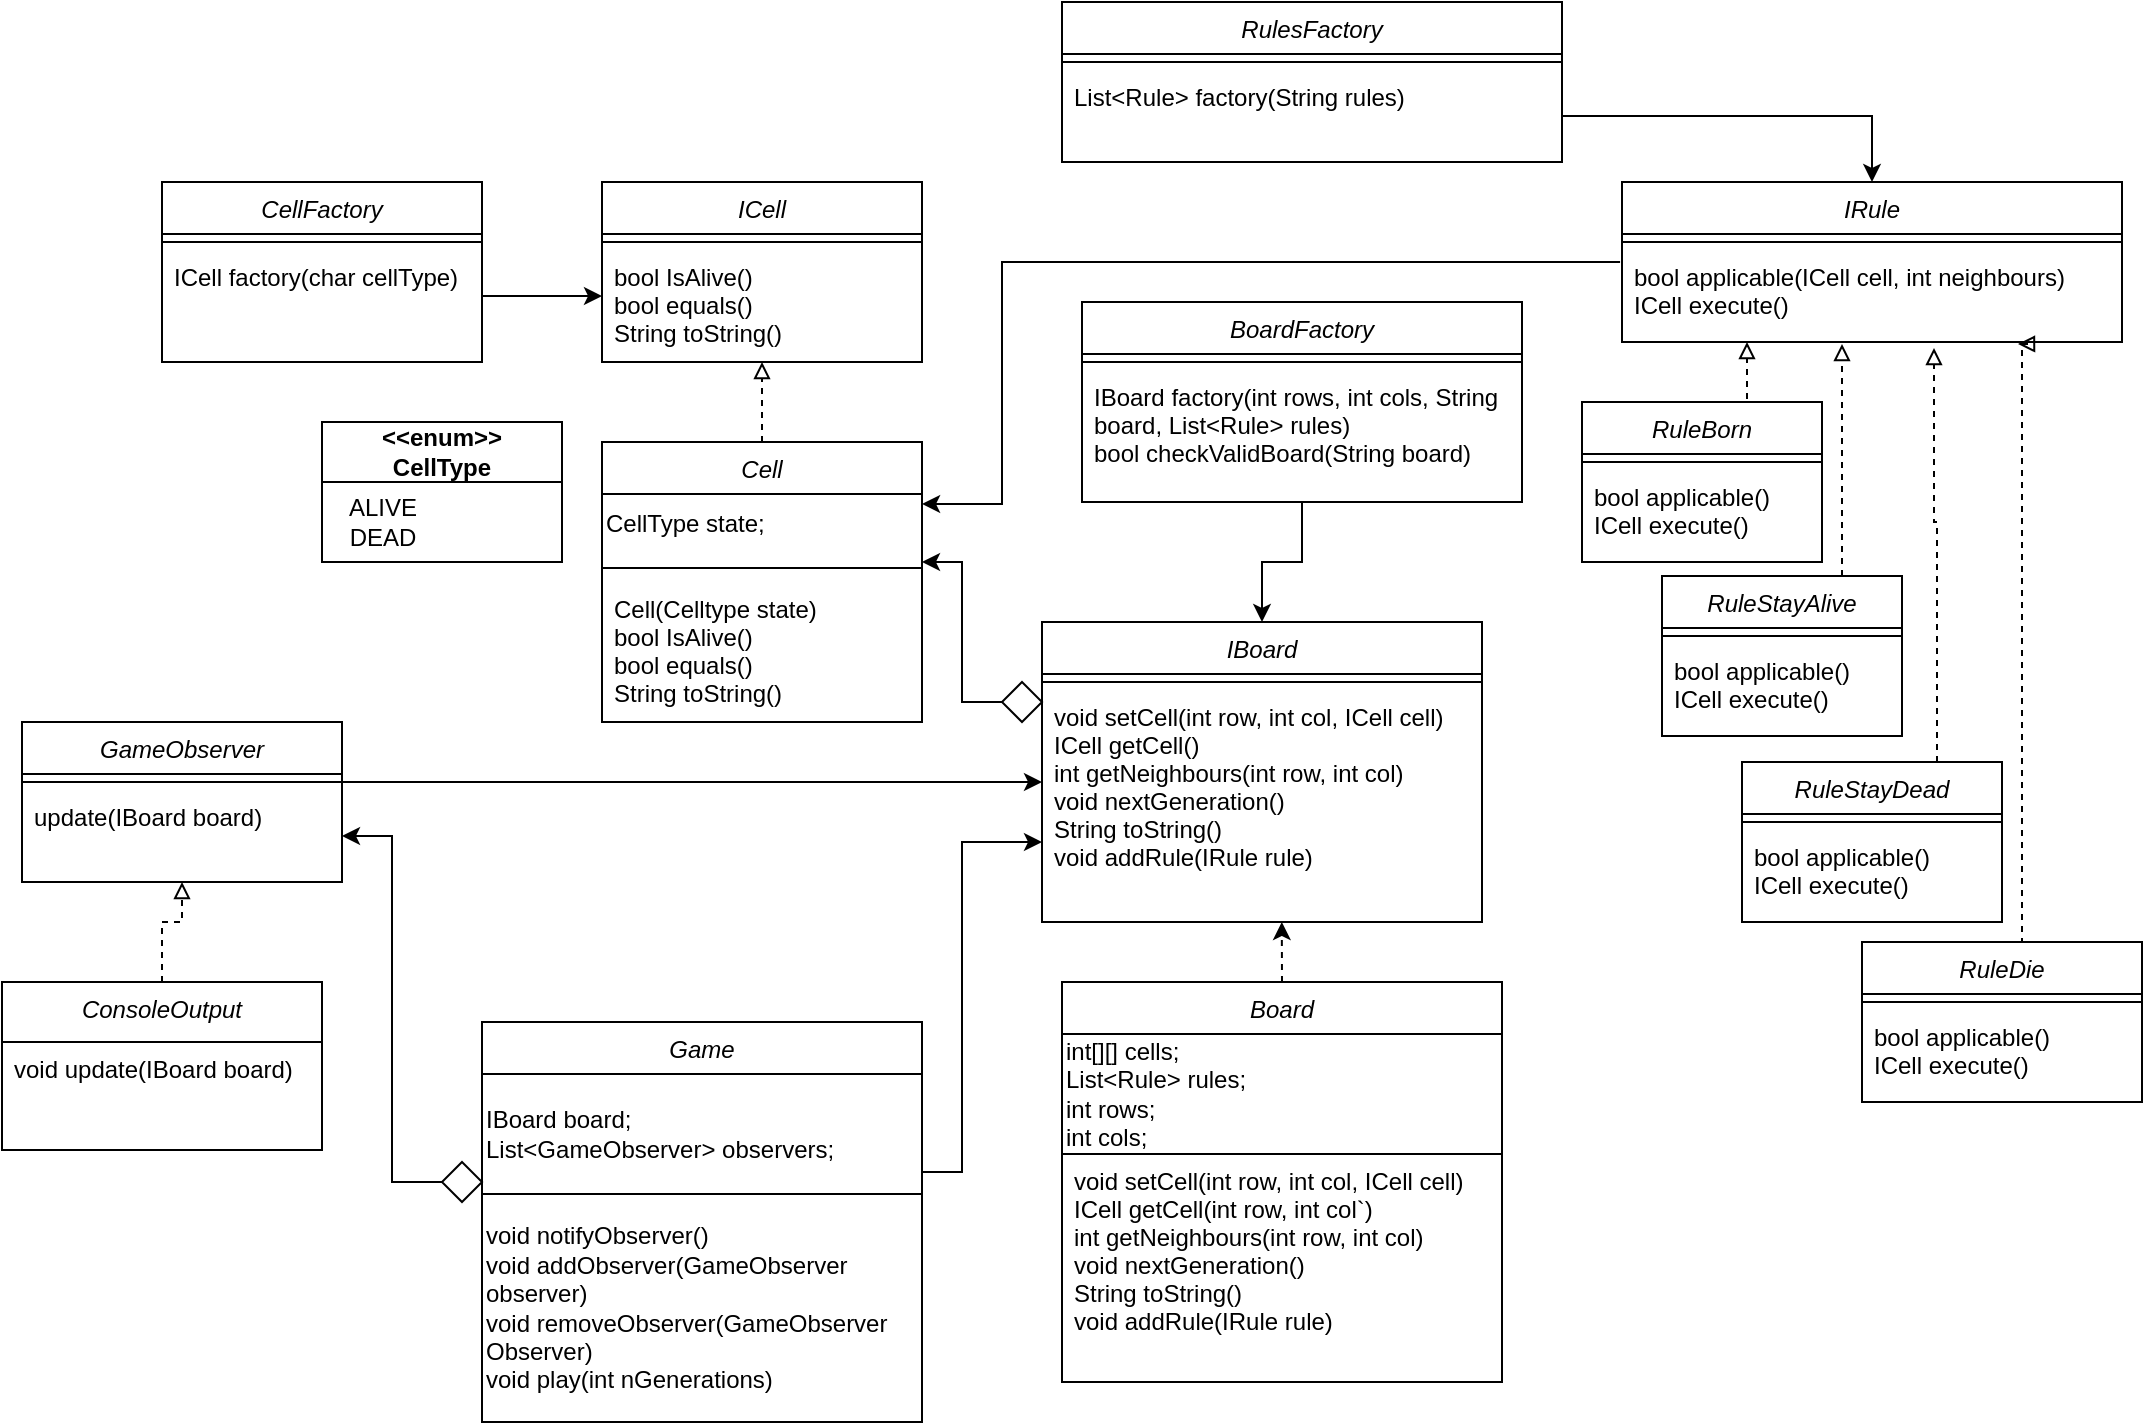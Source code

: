 <mxfile version="24.4.6" type="device">
  <diagram id="C5RBs43oDa-KdzZeNtuy" name="Page-1">
    <mxGraphModel dx="1866" dy="1703" grid="1" gridSize="10" guides="1" tooltips="1" connect="1" arrows="1" fold="1" page="1" pageScale="1" pageWidth="827" pageHeight="1169" math="0" shadow="0">
      <root>
        <mxCell id="WIyWlLk6GJQsqaUBKTNV-0" />
        <mxCell id="WIyWlLk6GJQsqaUBKTNV-1" parent="WIyWlLk6GJQsqaUBKTNV-0" />
        <mxCell id="lLx7cMU7yUEwxr8ydkFh-0" value="ICell" style="swimlane;fontStyle=2;align=center;verticalAlign=top;childLayout=stackLayout;horizontal=1;startSize=26;horizontalStack=0;resizeParent=1;resizeLast=0;collapsible=1;marginBottom=0;rounded=0;shadow=0;strokeWidth=1;" parent="WIyWlLk6GJQsqaUBKTNV-1" vertex="1">
          <mxGeometry x="40" y="30" width="160" height="90" as="geometry">
            <mxRectangle x="220" y="120" width="160" height="26" as="alternateBounds" />
          </mxGeometry>
        </mxCell>
        <mxCell id="lLx7cMU7yUEwxr8ydkFh-4" value="" style="line;html=1;strokeWidth=1;align=left;verticalAlign=middle;spacingTop=-1;spacingLeft=3;spacingRight=3;rotatable=0;labelPosition=right;points=[];portConstraint=eastwest;" parent="lLx7cMU7yUEwxr8ydkFh-0" vertex="1">
          <mxGeometry y="26" width="160" height="8" as="geometry" />
        </mxCell>
        <mxCell id="lLx7cMU7yUEwxr8ydkFh-5" value="bool IsAlive()&#xa;bool equals()&#xa;String toString()&#xa;&#xa;&#xa;" style="text;align=left;verticalAlign=top;spacingLeft=4;spacingRight=4;overflow=hidden;rotatable=0;points=[[0,0.5],[1,0.5]];portConstraint=eastwest;" parent="lLx7cMU7yUEwxr8ydkFh-0" vertex="1">
          <mxGeometry y="34" width="160" height="46" as="geometry" />
        </mxCell>
        <mxCell id="lLx7cMU7yUEwxr8ydkFh-17" style="edgeStyle=block;rounded=0;jettySize=auto;html=1;entryX=0.5;entryY=1;entryDx=0;entryDy=0;dashed=1;endFill=0;endArrow=block;" parent="WIyWlLk6GJQsqaUBKTNV-1" source="lLx7cMU7yUEwxr8ydkFh-14" target="lLx7cMU7yUEwxr8ydkFh-0" edge="1">
          <mxGeometry relative="1" as="geometry" />
        </mxCell>
        <mxCell id="lLx7cMU7yUEwxr8ydkFh-14" value="Cell" style="swimlane;fontStyle=2;align=center;verticalAlign=top;childLayout=stackLayout;horizontal=1;startSize=26;horizontalStack=0;resizeParent=1;resizeLast=0;collapsible=1;marginBottom=0;rounded=0;shadow=0;strokeWidth=1;movable=1;resizable=1;rotatable=1;deletable=1;editable=1;locked=0;connectable=1;" parent="WIyWlLk6GJQsqaUBKTNV-1" vertex="1">
          <mxGeometry x="40" y="160" width="160" height="140" as="geometry">
            <mxRectangle x="220" y="120" width="160" height="26" as="alternateBounds" />
          </mxGeometry>
        </mxCell>
        <mxCell id="lLx7cMU7yUEwxr8ydkFh-21" value="CellType state;" style="text;html=1;align=left;verticalAlign=middle;resizable=1;points=[];autosize=1;strokeColor=none;fillColor=none;movable=1;rotatable=1;deletable=1;editable=1;locked=0;connectable=1;" parent="lLx7cMU7yUEwxr8ydkFh-14" vertex="1">
          <mxGeometry y="26" width="160" height="30" as="geometry" />
        </mxCell>
        <mxCell id="lLx7cMU7yUEwxr8ydkFh-15" value="" style="line;html=1;strokeWidth=1;align=left;verticalAlign=middle;spacingTop=-1;spacingLeft=3;spacingRight=3;rotatable=1;labelPosition=right;points=[];portConstraint=eastwest;movable=1;resizable=1;deletable=1;editable=1;locked=0;connectable=1;" parent="lLx7cMU7yUEwxr8ydkFh-14" vertex="1">
          <mxGeometry y="56" width="160" height="14" as="geometry" />
        </mxCell>
        <mxCell id="lLx7cMU7yUEwxr8ydkFh-16" value="Cell(Celltype state)&#xa;bool IsAlive()&#xa;bool equals()&#xa;String toString()&#xa;&#xa;&#xa;" style="text;align=left;verticalAlign=top;spacingLeft=4;spacingRight=4;overflow=hidden;rotatable=1;points=[[0,0.5],[1,0.5]];portConstraint=eastwest;movable=1;resizable=1;deletable=1;editable=1;locked=0;connectable=1;" parent="lLx7cMU7yUEwxr8ydkFh-14" vertex="1">
          <mxGeometry y="70" width="160" height="70" as="geometry" />
        </mxCell>
        <mxCell id="lLx7cMU7yUEwxr8ydkFh-23" value="&lt;div&gt;&amp;lt;&amp;lt;enum&amp;gt;&amp;gt;&lt;/div&gt;&lt;div&gt;CellType&lt;/div&gt;" style="swimlane;whiteSpace=wrap;html=1;startSize=30;" parent="WIyWlLk6GJQsqaUBKTNV-1" vertex="1">
          <mxGeometry x="-100" y="150" width="120" height="70" as="geometry" />
        </mxCell>
        <mxCell id="lLx7cMU7yUEwxr8ydkFh-25" value="&lt;div&gt;ALIVE&lt;/div&gt;&lt;div&gt;DEAD&lt;br&gt;&lt;/div&gt;" style="text;html=1;align=center;verticalAlign=middle;resizable=0;points=[];autosize=1;strokeColor=none;fillColor=none;" parent="lLx7cMU7yUEwxr8ydkFh-23" vertex="1">
          <mxGeometry y="30" width="60" height="40" as="geometry" />
        </mxCell>
        <mxCell id="lLx7cMU7yUEwxr8ydkFh-35" value="IBoard" style="swimlane;fontStyle=2;align=center;verticalAlign=top;childLayout=stackLayout;horizontal=1;startSize=26;horizontalStack=0;resizeParent=1;resizeLast=0;collapsible=1;marginBottom=0;rounded=0;shadow=0;strokeWidth=1;" parent="WIyWlLk6GJQsqaUBKTNV-1" vertex="1">
          <mxGeometry x="260" y="250" width="220" height="150" as="geometry">
            <mxRectangle x="220" y="120" width="160" height="26" as="alternateBounds" />
          </mxGeometry>
        </mxCell>
        <mxCell id="lLx7cMU7yUEwxr8ydkFh-36" value="" style="line;html=1;strokeWidth=1;align=left;verticalAlign=middle;spacingTop=-1;spacingLeft=3;spacingRight=3;rotatable=0;labelPosition=right;points=[];portConstraint=eastwest;" parent="lLx7cMU7yUEwxr8ydkFh-35" vertex="1">
          <mxGeometry y="26" width="220" height="8" as="geometry" />
        </mxCell>
        <mxCell id="lLx7cMU7yUEwxr8ydkFh-37" value="void setCell(int row, int col, ICell cell)&#xa;ICell getCell()&#xa;int getNeighbours(int row, int col)&#xa;void nextGeneration()&#xa;String toString() &#xa;void addRule(IRule rule)&#xa;&#xa;&#xa;" style="text;align=left;verticalAlign=top;spacingLeft=4;spacingRight=4;overflow=hidden;rotatable=0;points=[[0,0.5],[1,0.5]];portConstraint=eastwest;" parent="lLx7cMU7yUEwxr8ydkFh-35" vertex="1">
          <mxGeometry y="34" width="220" height="116" as="geometry" />
        </mxCell>
        <mxCell id="lLx7cMU7yUEwxr8ydkFh-43" value="Board" style="swimlane;fontStyle=2;align=center;verticalAlign=top;childLayout=stackLayout;horizontal=1;startSize=26;horizontalStack=0;resizeParent=1;resizeLast=0;collapsible=1;marginBottom=0;rounded=0;shadow=0;strokeWidth=1;" parent="WIyWlLk6GJQsqaUBKTNV-1" vertex="1">
          <mxGeometry x="270" y="430" width="220" height="200" as="geometry">
            <mxRectangle x="220" y="120" width="160" height="26" as="alternateBounds" />
          </mxGeometry>
        </mxCell>
        <mxCell id="lLx7cMU7yUEwxr8ydkFh-55" value="&lt;div&gt;int[][] cells; &lt;/div&gt;&lt;div&gt;List&amp;lt;Rule&amp;gt; rules;&lt;/div&gt;&lt;div&gt;int rows;&lt;/div&gt;&lt;div&gt;int cols; &lt;br&gt;&lt;/div&gt;" style="align=left;rounded=0;whiteSpace=wrap;html=1;" parent="lLx7cMU7yUEwxr8ydkFh-43" vertex="1">
          <mxGeometry y="26" width="220" height="60" as="geometry" />
        </mxCell>
        <mxCell id="lLx7cMU7yUEwxr8ydkFh-45" value="void setCell(int row, int col, ICell cell)&#xa;ICell getCell(int row, int col`)&#xa;int getNeighbours(int row, int col)&#xa;void nextGeneration()&#xa;String toString() &#xa;void addRule(IRule rule)&#xa;&#xa;&#xa;" style="text;align=left;verticalAlign=top;spacingLeft=4;spacingRight=4;overflow=hidden;rotatable=0;points=[[0,0.5],[1,0.5]];portConstraint=eastwest;" parent="lLx7cMU7yUEwxr8ydkFh-43" vertex="1">
          <mxGeometry y="86" width="220" height="114" as="geometry" />
        </mxCell>
        <mxCell id="lLx7cMU7yUEwxr8ydkFh-48" style="edgeStyle=orthogonalEdgeStyle;rounded=0;orthogonalLoop=1;jettySize=auto;html=1;exitX=0.5;exitY=0;exitDx=0;exitDy=0;entryX=0.545;entryY=1;entryDx=0;entryDy=0;entryPerimeter=0;dashed=1;" parent="WIyWlLk6GJQsqaUBKTNV-1" source="lLx7cMU7yUEwxr8ydkFh-43" target="lLx7cMU7yUEwxr8ydkFh-37" edge="1">
          <mxGeometry relative="1" as="geometry" />
        </mxCell>
        <mxCell id="lLx7cMU7yUEwxr8ydkFh-49" style="edgeStyle=orthogonalEdgeStyle;rounded=0;orthogonalLoop=1;jettySize=auto;html=1;entryX=1;entryY=0.286;entryDx=0;entryDy=0;entryPerimeter=0;exitX=0;exitY=0.5;exitDx=0;exitDy=0;" parent="WIyWlLk6GJQsqaUBKTNV-1" source="lLx7cMU7yUEwxr8ydkFh-50" target="lLx7cMU7yUEwxr8ydkFh-15" edge="1">
          <mxGeometry relative="1" as="geometry" />
        </mxCell>
        <mxCell id="lLx7cMU7yUEwxr8ydkFh-50" value="" style="rhombus;whiteSpace=wrap;html=1;" parent="WIyWlLk6GJQsqaUBKTNV-1" vertex="1">
          <mxGeometry x="240" y="280" width="20" height="20" as="geometry" />
        </mxCell>
        <mxCell id="lLx7cMU7yUEwxr8ydkFh-63" value="IRule" style="swimlane;fontStyle=2;align=center;verticalAlign=top;childLayout=stackLayout;horizontal=1;startSize=26;horizontalStack=0;resizeParent=1;resizeLast=0;collapsible=1;marginBottom=0;rounded=0;shadow=0;strokeWidth=1;" parent="WIyWlLk6GJQsqaUBKTNV-1" vertex="1">
          <mxGeometry x="550" y="30" width="250" height="80" as="geometry">
            <mxRectangle x="220" y="120" width="160" height="26" as="alternateBounds" />
          </mxGeometry>
        </mxCell>
        <mxCell id="lLx7cMU7yUEwxr8ydkFh-64" value="" style="line;html=1;strokeWidth=1;align=left;verticalAlign=middle;spacingTop=-1;spacingLeft=3;spacingRight=3;rotatable=0;labelPosition=right;points=[];portConstraint=eastwest;" parent="lLx7cMU7yUEwxr8ydkFh-63" vertex="1">
          <mxGeometry y="26" width="250" height="8" as="geometry" />
        </mxCell>
        <mxCell id="lLx7cMU7yUEwxr8ydkFh-65" value="bool applicable(ICell cell, int neighbours)&#xa;ICell execute() &#xa;&#xa;&#xa;" style="text;align=left;verticalAlign=top;spacingLeft=4;spacingRight=4;overflow=hidden;rotatable=0;points=[[0,0.5],[1,0.5]];portConstraint=eastwest;" parent="lLx7cMU7yUEwxr8ydkFh-63" vertex="1">
          <mxGeometry y="34" width="250" height="46" as="geometry" />
        </mxCell>
        <mxCell id="lLx7cMU7yUEwxr8ydkFh-84" style="edgeStyle=orthogonalEdgeStyle;rounded=0;orthogonalLoop=1;jettySize=auto;html=1;exitX=0.5;exitY=0;exitDx=0;exitDy=0;entryX=0.25;entryY=1;entryDx=0;entryDy=0;endArrow=block;endFill=0;dashed=1;" parent="WIyWlLk6GJQsqaUBKTNV-1" source="lLx7cMU7yUEwxr8ydkFh-67" target="lLx7cMU7yUEwxr8ydkFh-63" edge="1">
          <mxGeometry relative="1" as="geometry" />
        </mxCell>
        <mxCell id="lLx7cMU7yUEwxr8ydkFh-67" value="RuleBorn" style="swimlane;fontStyle=2;align=center;verticalAlign=top;childLayout=stackLayout;horizontal=1;startSize=26;horizontalStack=0;resizeParent=1;resizeLast=0;collapsible=1;marginBottom=0;rounded=0;shadow=0;strokeWidth=1;" parent="WIyWlLk6GJQsqaUBKTNV-1" vertex="1">
          <mxGeometry x="530" y="140" width="120" height="80" as="geometry">
            <mxRectangle x="220" y="120" width="160" height="26" as="alternateBounds" />
          </mxGeometry>
        </mxCell>
        <mxCell id="lLx7cMU7yUEwxr8ydkFh-68" value="" style="line;html=1;strokeWidth=1;align=left;verticalAlign=middle;spacingTop=-1;spacingLeft=3;spacingRight=3;rotatable=0;labelPosition=right;points=[];portConstraint=eastwest;" parent="lLx7cMU7yUEwxr8ydkFh-67" vertex="1">
          <mxGeometry y="26" width="120" height="8" as="geometry" />
        </mxCell>
        <mxCell id="lLx7cMU7yUEwxr8ydkFh-69" value="bool applicable()&#xa;ICell execute() &#xa;&#xa;&#xa;" style="text;align=left;verticalAlign=top;spacingLeft=4;spacingRight=4;overflow=hidden;rotatable=0;points=[[0,0.5],[1,0.5]];portConstraint=eastwest;" parent="lLx7cMU7yUEwxr8ydkFh-67" vertex="1">
          <mxGeometry y="34" width="120" height="46" as="geometry" />
        </mxCell>
        <mxCell id="lLx7cMU7yUEwxr8ydkFh-72" value="RuleStayAlive" style="swimlane;fontStyle=2;align=center;verticalAlign=top;childLayout=stackLayout;horizontal=1;startSize=26;horizontalStack=0;resizeParent=1;resizeLast=0;collapsible=1;marginBottom=0;rounded=0;shadow=0;strokeWidth=1;" parent="WIyWlLk6GJQsqaUBKTNV-1" vertex="1">
          <mxGeometry x="570" y="227" width="120" height="80" as="geometry">
            <mxRectangle x="220" y="120" width="160" height="26" as="alternateBounds" />
          </mxGeometry>
        </mxCell>
        <mxCell id="lLx7cMU7yUEwxr8ydkFh-73" value="" style="line;html=1;strokeWidth=1;align=left;verticalAlign=middle;spacingTop=-1;spacingLeft=3;spacingRight=3;rotatable=0;labelPosition=right;points=[];portConstraint=eastwest;" parent="lLx7cMU7yUEwxr8ydkFh-72" vertex="1">
          <mxGeometry y="26" width="120" height="8" as="geometry" />
        </mxCell>
        <mxCell id="lLx7cMU7yUEwxr8ydkFh-74" value="bool applicable()&#xa;ICell execute() &#xa;&#xa;&#xa;" style="text;align=left;verticalAlign=top;spacingLeft=4;spacingRight=4;overflow=hidden;rotatable=0;points=[[0,0.5],[1,0.5]];portConstraint=eastwest;" parent="lLx7cMU7yUEwxr8ydkFh-72" vertex="1">
          <mxGeometry y="34" width="120" height="46" as="geometry" />
        </mxCell>
        <mxCell id="lLx7cMU7yUEwxr8ydkFh-90" style="edgeStyle=orthogonalEdgeStyle;rounded=0;orthogonalLoop=1;jettySize=auto;html=1;exitX=0.75;exitY=0;exitDx=0;exitDy=0;dashed=1;strokeColor=default;align=center;verticalAlign=middle;fontFamily=Helvetica;fontSize=11;fontColor=default;labelBackgroundColor=default;endArrow=block;endFill=0;entryX=0.624;entryY=1.065;entryDx=0;entryDy=0;entryPerimeter=0;" parent="WIyWlLk6GJQsqaUBKTNV-1" source="lLx7cMU7yUEwxr8ydkFh-76" target="lLx7cMU7yUEwxr8ydkFh-65" edge="1">
          <mxGeometry relative="1" as="geometry">
            <mxPoint x="680" y="110" as="targetPoint" />
            <Array as="points">
              <mxPoint x="708" y="200" />
              <mxPoint x="706" y="200" />
            </Array>
          </mxGeometry>
        </mxCell>
        <mxCell id="lLx7cMU7yUEwxr8ydkFh-76" value="RuleStayDead" style="swimlane;fontStyle=2;align=center;verticalAlign=top;childLayout=stackLayout;horizontal=1;startSize=26;horizontalStack=0;resizeParent=1;resizeLast=0;collapsible=1;marginBottom=0;rounded=0;shadow=0;strokeWidth=1;" parent="WIyWlLk6GJQsqaUBKTNV-1" vertex="1">
          <mxGeometry x="610" y="320" width="130" height="80" as="geometry">
            <mxRectangle x="220" y="120" width="160" height="26" as="alternateBounds" />
          </mxGeometry>
        </mxCell>
        <mxCell id="lLx7cMU7yUEwxr8ydkFh-77" value="" style="line;html=1;strokeWidth=1;align=left;verticalAlign=middle;spacingTop=-1;spacingLeft=3;spacingRight=3;rotatable=0;labelPosition=right;points=[];portConstraint=eastwest;" parent="lLx7cMU7yUEwxr8ydkFh-76" vertex="1">
          <mxGeometry y="26" width="130" height="8" as="geometry" />
        </mxCell>
        <mxCell id="lLx7cMU7yUEwxr8ydkFh-78" value="bool applicable()&#xa;ICell execute() &#xa;&#xa;&#xa;" style="text;align=left;verticalAlign=top;spacingLeft=4;spacingRight=4;overflow=hidden;rotatable=0;points=[[0,0.5],[1,0.5]];portConstraint=eastwest;" parent="lLx7cMU7yUEwxr8ydkFh-76" vertex="1">
          <mxGeometry y="34" width="130" height="46" as="geometry" />
        </mxCell>
        <mxCell id="lLx7cMU7yUEwxr8ydkFh-79" value="RuleDie" style="swimlane;fontStyle=2;align=center;verticalAlign=top;childLayout=stackLayout;horizontal=1;startSize=26;horizontalStack=0;resizeParent=1;resizeLast=0;collapsible=1;marginBottom=0;rounded=0;shadow=0;strokeWidth=1;" parent="WIyWlLk6GJQsqaUBKTNV-1" vertex="1">
          <mxGeometry x="670" y="410" width="140" height="80" as="geometry">
            <mxRectangle x="220" y="120" width="160" height="26" as="alternateBounds" />
          </mxGeometry>
        </mxCell>
        <mxCell id="lLx7cMU7yUEwxr8ydkFh-80" value="" style="line;html=1;strokeWidth=1;align=left;verticalAlign=middle;spacingTop=-1;spacingLeft=3;spacingRight=3;rotatable=0;labelPosition=right;points=[];portConstraint=eastwest;" parent="lLx7cMU7yUEwxr8ydkFh-79" vertex="1">
          <mxGeometry y="26" width="140" height="8" as="geometry" />
        </mxCell>
        <mxCell id="lLx7cMU7yUEwxr8ydkFh-81" value="bool applicable()&#xa;ICell execute() &#xa;&#xa;&#xa;" style="text;align=left;verticalAlign=top;spacingLeft=4;spacingRight=4;overflow=hidden;rotatable=0;points=[[0,0.5],[1,0.5]];portConstraint=eastwest;" parent="lLx7cMU7yUEwxr8ydkFh-79" vertex="1">
          <mxGeometry y="34" width="140" height="46" as="geometry" />
        </mxCell>
        <mxCell id="lLx7cMU7yUEwxr8ydkFh-89" style="edgeStyle=orthogonalEdgeStyle;rounded=0;orthogonalLoop=1;jettySize=auto;html=1;exitX=0.75;exitY=0;exitDx=0;exitDy=0;entryX=0.44;entryY=1.022;entryDx=0;entryDy=0;entryPerimeter=0;endArrow=block;endFill=0;dashed=1;" parent="WIyWlLk6GJQsqaUBKTNV-1" source="lLx7cMU7yUEwxr8ydkFh-72" target="lLx7cMU7yUEwxr8ydkFh-65" edge="1">
          <mxGeometry relative="1" as="geometry" />
        </mxCell>
        <mxCell id="lLx7cMU7yUEwxr8ydkFh-91" style="edgeStyle=orthogonalEdgeStyle;rounded=0;orthogonalLoop=1;jettySize=auto;html=1;exitX=0.75;exitY=0;exitDx=0;exitDy=0;entryX=0.792;entryY=1.022;entryDx=0;entryDy=0;entryPerimeter=0;dashed=1;strokeColor=default;align=center;verticalAlign=middle;fontFamily=Helvetica;fontSize=11;fontColor=default;labelBackgroundColor=default;endArrow=block;endFill=0;" parent="WIyWlLk6GJQsqaUBKTNV-1" source="lLx7cMU7yUEwxr8ydkFh-79" target="lLx7cMU7yUEwxr8ydkFh-65" edge="1">
          <mxGeometry relative="1" as="geometry">
            <Array as="points">
              <mxPoint x="750" y="410" />
              <mxPoint x="750" y="111" />
            </Array>
          </mxGeometry>
        </mxCell>
        <mxCell id="lLx7cMU7yUEwxr8ydkFh-94" style="edgeStyle=orthogonalEdgeStyle;rounded=0;orthogonalLoop=1;jettySize=auto;html=1;entryX=1.006;entryY=0.067;entryDx=0;entryDy=0;entryPerimeter=0;strokeColor=default;align=center;verticalAlign=middle;fontFamily=Helvetica;fontSize=11;fontColor=default;labelBackgroundColor=default;endArrow=classic;endFill=1;" parent="WIyWlLk6GJQsqaUBKTNV-1" edge="1">
          <mxGeometry relative="1" as="geometry">
            <mxPoint x="549.04" y="70" as="sourcePoint" />
            <mxPoint x="200.04" y="191" as="targetPoint" />
            <Array as="points">
              <mxPoint x="240" y="70" />
              <mxPoint x="240" y="191" />
            </Array>
          </mxGeometry>
        </mxCell>
        <mxCell id="lLx7cMU7yUEwxr8ydkFh-95" value="Game" style="swimlane;fontStyle=2;align=center;verticalAlign=top;childLayout=stackLayout;horizontal=1;startSize=26;horizontalStack=0;resizeParent=1;resizeLast=0;collapsible=1;marginBottom=0;rounded=0;shadow=0;strokeWidth=1;" parent="WIyWlLk6GJQsqaUBKTNV-1" vertex="1">
          <mxGeometry x="-20" y="450" width="220" height="200" as="geometry">
            <mxRectangle x="220" y="120" width="160" height="26" as="alternateBounds" />
          </mxGeometry>
        </mxCell>
        <mxCell id="lLx7cMU7yUEwxr8ydkFh-96" value="&lt;div&gt;IBoard board;&lt;br&gt;&lt;/div&gt;&lt;div&gt;List&amp;lt;GameObserver&amp;gt; observers; &lt;br&gt;&lt;/div&gt;" style="align=left;rounded=0;whiteSpace=wrap;html=1;" parent="lLx7cMU7yUEwxr8ydkFh-95" vertex="1">
          <mxGeometry y="26" width="220" height="60" as="geometry" />
        </mxCell>
        <mxCell id="1YJ9kRqiKq9mvI1619Ub-12" value="&lt;div align=&quot;left&quot;&gt;void notifyObserver()&lt;/div&gt;&lt;div align=&quot;left&quot;&gt;void addObserver(GameObserver observer)&lt;/div&gt;&lt;div align=&quot;left&quot;&gt;void removeObserver(GameObserver Observer)&lt;br&gt;&lt;/div&gt;&lt;div align=&quot;left&quot;&gt;void play(int nGenerations)&lt;br&gt;&lt;/div&gt;" style="whiteSpace=wrap;html=1;align=left;" parent="lLx7cMU7yUEwxr8ydkFh-95" vertex="1">
          <mxGeometry y="86" width="220" height="114" as="geometry" />
        </mxCell>
        <mxCell id="lLx7cMU7yUEwxr8ydkFh-98" style="edgeStyle=orthogonalEdgeStyle;rounded=0;orthogonalLoop=1;jettySize=auto;html=1;strokeColor=default;align=center;verticalAlign=middle;fontFamily=Helvetica;fontSize=11;fontColor=default;labelBackgroundColor=default;endArrow=classic;endFill=1;" parent="WIyWlLk6GJQsqaUBKTNV-1" edge="1">
          <mxGeometry relative="1" as="geometry">
            <Array as="points">
              <mxPoint x="220" y="525" />
              <mxPoint x="220" y="360" />
              <mxPoint x="260" y="360" />
            </Array>
            <mxPoint x="200" y="550" as="sourcePoint" />
            <mxPoint x="260" y="360" as="targetPoint" />
          </mxGeometry>
        </mxCell>
        <mxCell id="1YJ9kRqiKq9mvI1619Ub-16" style="edgeStyle=orthogonalEdgeStyle;rounded=0;orthogonalLoop=1;jettySize=auto;html=1;exitX=0.5;exitY=0;exitDx=0;exitDy=0;entryX=0.5;entryY=1;entryDx=0;entryDy=0;dashed=1;endArrow=block;endFill=0;" parent="WIyWlLk6GJQsqaUBKTNV-1" source="1YJ9kRqiKq9mvI1619Ub-0" target="1YJ9kRqiKq9mvI1619Ub-4" edge="1">
          <mxGeometry relative="1" as="geometry">
            <Array as="points">
              <mxPoint x="-180" y="400" />
              <mxPoint x="-170" y="400" />
            </Array>
          </mxGeometry>
        </mxCell>
        <mxCell id="1YJ9kRqiKq9mvI1619Ub-0" value="ConsoleOutput" style="swimlane;fontStyle=2;align=center;verticalAlign=top;childLayout=stackLayout;horizontal=1;startSize=30;horizontalStack=0;resizeParent=1;resizeLast=0;collapsible=1;marginBottom=0;rounded=0;shadow=0;strokeWidth=1;movable=1;resizable=1;rotatable=1;deletable=1;editable=1;locked=0;connectable=1;" parent="WIyWlLk6GJQsqaUBKTNV-1" vertex="1">
          <mxGeometry x="-260" y="430" width="160" height="84" as="geometry">
            <mxRectangle x="220" y="120" width="160" height="26" as="alternateBounds" />
          </mxGeometry>
        </mxCell>
        <mxCell id="1YJ9kRqiKq9mvI1619Ub-3" value="void update(IBoard board)&#xa;&#xa;" style="text;align=left;verticalAlign=top;spacingLeft=4;spacingRight=4;overflow=hidden;rotatable=1;points=[[0,0.5],[1,0.5]];portConstraint=eastwest;movable=1;resizable=1;deletable=1;editable=1;locked=0;connectable=1;" parent="1YJ9kRqiKq9mvI1619Ub-0" vertex="1">
          <mxGeometry y="30" width="160" height="40" as="geometry" />
        </mxCell>
        <mxCell id="1YJ9kRqiKq9mvI1619Ub-4" value="GameObserver&#xa;" style="swimlane;fontStyle=2;align=center;verticalAlign=top;childLayout=stackLayout;horizontal=1;startSize=26;horizontalStack=0;resizeParent=1;resizeLast=0;collapsible=1;marginBottom=0;rounded=0;shadow=0;strokeWidth=1;" parent="WIyWlLk6GJQsqaUBKTNV-1" vertex="1">
          <mxGeometry x="-250" y="300" width="160" height="80" as="geometry">
            <mxRectangle x="220" y="120" width="160" height="26" as="alternateBounds" />
          </mxGeometry>
        </mxCell>
        <mxCell id="1YJ9kRqiKq9mvI1619Ub-5" value="" style="line;html=1;strokeWidth=1;align=left;verticalAlign=middle;spacingTop=-1;spacingLeft=3;spacingRight=3;rotatable=0;labelPosition=right;points=[];portConstraint=eastwest;" parent="1YJ9kRqiKq9mvI1619Ub-4" vertex="1">
          <mxGeometry y="26" width="160" height="8" as="geometry" />
        </mxCell>
        <mxCell id="1YJ9kRqiKq9mvI1619Ub-6" value="update(IBoard board)" style="text;align=left;verticalAlign=top;spacingLeft=4;spacingRight=4;overflow=hidden;rotatable=0;points=[[0,0.5],[1,0.5]];portConstraint=eastwest;" parent="1YJ9kRqiKq9mvI1619Ub-4" vertex="1">
          <mxGeometry y="34" width="160" height="46" as="geometry" />
        </mxCell>
        <mxCell id="1YJ9kRqiKq9mvI1619Ub-7" style="edgeStyle=orthogonalEdgeStyle;rounded=0;orthogonalLoop=1;jettySize=auto;html=1;entryX=1;entryY=0.5;entryDx=0;entryDy=0;exitX=0;exitY=0.5;exitDx=0;exitDy=0;" parent="WIyWlLk6GJQsqaUBKTNV-1" source="1YJ9kRqiKq9mvI1619Ub-10" target="1YJ9kRqiKq9mvI1619Ub-6" edge="1">
          <mxGeometry relative="1" as="geometry" />
        </mxCell>
        <mxCell id="1YJ9kRqiKq9mvI1619Ub-10" value="" style="rhombus;whiteSpace=wrap;html=1;" parent="WIyWlLk6GJQsqaUBKTNV-1" vertex="1">
          <mxGeometry x="-40" y="520" width="20" height="20" as="geometry" />
        </mxCell>
        <mxCell id="1YJ9kRqiKq9mvI1619Ub-22" style="edgeStyle=orthogonalEdgeStyle;rounded=0;orthogonalLoop=1;jettySize=auto;html=1;exitX=1;exitY=0.25;exitDx=0;exitDy=0;" parent="WIyWlLk6GJQsqaUBKTNV-1" source="1YJ9kRqiKq9mvI1619Ub-4" edge="1">
          <mxGeometry relative="1" as="geometry">
            <mxPoint x="260" y="330" as="targetPoint" />
            <Array as="points">
              <mxPoint x="-90" y="330" />
            </Array>
          </mxGeometry>
        </mxCell>
        <mxCell id="2i8A7G2kChsEibu_RJ6y-0" value="CellFactory" style="swimlane;fontStyle=2;align=center;verticalAlign=top;childLayout=stackLayout;horizontal=1;startSize=26;horizontalStack=0;resizeParent=1;resizeLast=0;collapsible=1;marginBottom=0;rounded=0;shadow=0;strokeWidth=1;" vertex="1" parent="WIyWlLk6GJQsqaUBKTNV-1">
          <mxGeometry x="-180" y="30" width="160" height="90" as="geometry">
            <mxRectangle x="220" y="120" width="160" height="26" as="alternateBounds" />
          </mxGeometry>
        </mxCell>
        <mxCell id="2i8A7G2kChsEibu_RJ6y-1" value="" style="line;html=1;strokeWidth=1;align=left;verticalAlign=middle;spacingTop=-1;spacingLeft=3;spacingRight=3;rotatable=0;labelPosition=right;points=[];portConstraint=eastwest;" vertex="1" parent="2i8A7G2kChsEibu_RJ6y-0">
          <mxGeometry y="26" width="160" height="8" as="geometry" />
        </mxCell>
        <mxCell id="2i8A7G2kChsEibu_RJ6y-2" value="ICell factory(char cellType)" style="text;align=left;verticalAlign=top;spacingLeft=4;spacingRight=4;overflow=hidden;rotatable=0;points=[[0,0.5],[1,0.5]];portConstraint=eastwest;" vertex="1" parent="2i8A7G2kChsEibu_RJ6y-0">
          <mxGeometry y="34" width="160" height="46" as="geometry" />
        </mxCell>
        <mxCell id="2i8A7G2kChsEibu_RJ6y-3" style="edgeStyle=orthogonalEdgeStyle;rounded=0;orthogonalLoop=1;jettySize=auto;html=1;entryX=0;entryY=0.5;entryDx=0;entryDy=0;" edge="1" parent="WIyWlLk6GJQsqaUBKTNV-1" source="2i8A7G2kChsEibu_RJ6y-2" target="lLx7cMU7yUEwxr8ydkFh-5">
          <mxGeometry relative="1" as="geometry" />
        </mxCell>
        <mxCell id="2i8A7G2kChsEibu_RJ6y-8" style="edgeStyle=orthogonalEdgeStyle;rounded=0;orthogonalLoop=1;jettySize=auto;html=1;exitX=0.5;exitY=1;exitDx=0;exitDy=0;entryX=0.5;entryY=0;entryDx=0;entryDy=0;" edge="1" parent="WIyWlLk6GJQsqaUBKTNV-1" source="2i8A7G2kChsEibu_RJ6y-4" target="lLx7cMU7yUEwxr8ydkFh-35">
          <mxGeometry relative="1" as="geometry" />
        </mxCell>
        <mxCell id="2i8A7G2kChsEibu_RJ6y-4" value="BoardFactory" style="swimlane;fontStyle=2;align=center;verticalAlign=top;childLayout=stackLayout;horizontal=1;startSize=26;horizontalStack=0;resizeParent=1;resizeLast=0;collapsible=1;marginBottom=0;rounded=0;shadow=0;strokeWidth=1;" vertex="1" parent="WIyWlLk6GJQsqaUBKTNV-1">
          <mxGeometry x="280" y="90" width="220" height="100" as="geometry">
            <mxRectangle x="220" y="120" width="160" height="26" as="alternateBounds" />
          </mxGeometry>
        </mxCell>
        <mxCell id="2i8A7G2kChsEibu_RJ6y-5" value="" style="line;html=1;strokeWidth=1;align=left;verticalAlign=middle;spacingTop=-1;spacingLeft=3;spacingRight=3;rotatable=0;labelPosition=right;points=[];portConstraint=eastwest;" vertex="1" parent="2i8A7G2kChsEibu_RJ6y-4">
          <mxGeometry y="26" width="220" height="8" as="geometry" />
        </mxCell>
        <mxCell id="2i8A7G2kChsEibu_RJ6y-6" value="IBoard factory(int rows, int cols, String&#xa;board, List&lt;Rule&gt; rules)&#xa;bool checkValidBoard(String board)&#xa;" style="text;align=left;verticalAlign=top;spacingLeft=4;spacingRight=4;overflow=hidden;rotatable=0;points=[[0,0.5],[1,0.5]];portConstraint=eastwest;" vertex="1" parent="2i8A7G2kChsEibu_RJ6y-4">
          <mxGeometry y="34" width="220" height="46" as="geometry" />
        </mxCell>
        <mxCell id="2i8A7G2kChsEibu_RJ6y-9" value="RulesFactory" style="swimlane;fontStyle=2;align=center;verticalAlign=top;childLayout=stackLayout;horizontal=1;startSize=26;horizontalStack=0;resizeParent=1;resizeLast=0;collapsible=1;marginBottom=0;rounded=0;shadow=0;strokeWidth=1;" vertex="1" parent="WIyWlLk6GJQsqaUBKTNV-1">
          <mxGeometry x="270" y="-60" width="250" height="80" as="geometry">
            <mxRectangle x="220" y="120" width="160" height="26" as="alternateBounds" />
          </mxGeometry>
        </mxCell>
        <mxCell id="2i8A7G2kChsEibu_RJ6y-10" value="" style="line;html=1;strokeWidth=1;align=left;verticalAlign=middle;spacingTop=-1;spacingLeft=3;spacingRight=3;rotatable=0;labelPosition=right;points=[];portConstraint=eastwest;" vertex="1" parent="2i8A7G2kChsEibu_RJ6y-9">
          <mxGeometry y="26" width="250" height="8" as="geometry" />
        </mxCell>
        <mxCell id="2i8A7G2kChsEibu_RJ6y-11" value="List&lt;Rule&gt; factory(String rules)" style="text;align=left;verticalAlign=top;spacingLeft=4;spacingRight=4;overflow=hidden;rotatable=0;points=[[0,0.5],[1,0.5]];portConstraint=eastwest;" vertex="1" parent="2i8A7G2kChsEibu_RJ6y-9">
          <mxGeometry y="34" width="250" height="46" as="geometry" />
        </mxCell>
        <mxCell id="2i8A7G2kChsEibu_RJ6y-12" style="edgeStyle=orthogonalEdgeStyle;rounded=0;orthogonalLoop=1;jettySize=auto;html=1;entryX=0.5;entryY=0;entryDx=0;entryDy=0;" edge="1" parent="WIyWlLk6GJQsqaUBKTNV-1" source="2i8A7G2kChsEibu_RJ6y-11" target="lLx7cMU7yUEwxr8ydkFh-63">
          <mxGeometry relative="1" as="geometry" />
        </mxCell>
      </root>
    </mxGraphModel>
  </diagram>
</mxfile>
